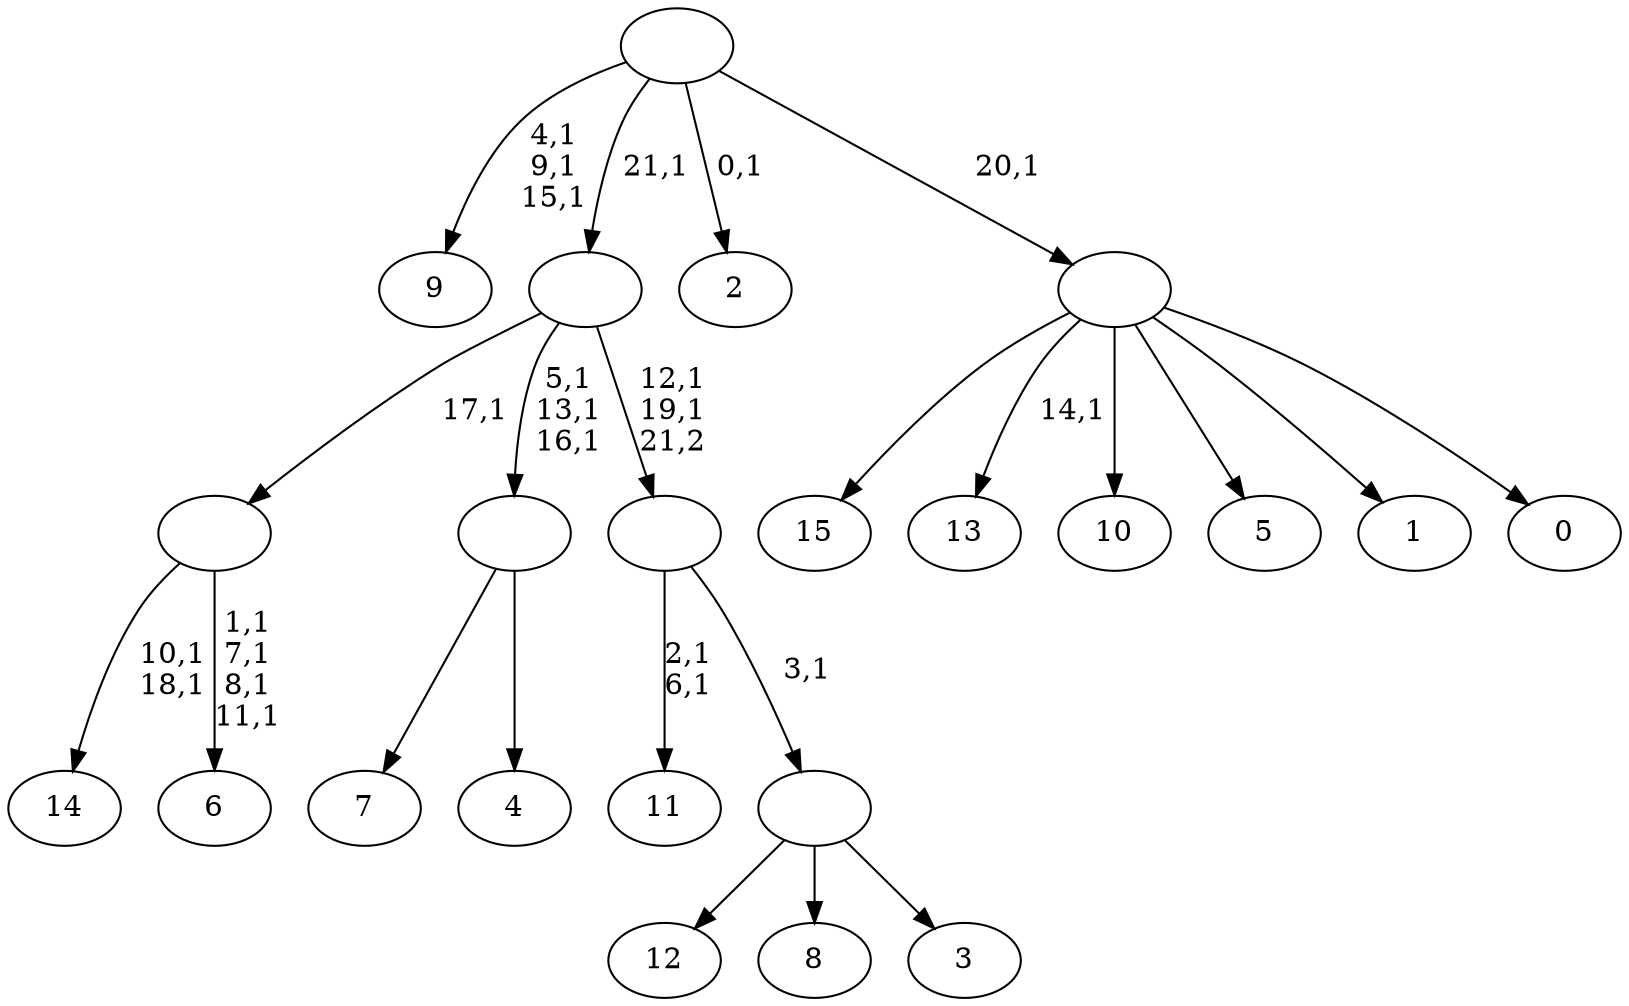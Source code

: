 digraph T {
	38 [label="15"]
	37 [label="14"]
	34 [label="13"]
	32 [label="12"]
	31 [label="11"]
	28 [label="10"]
	27 [label="9"]
	23 [label="8"]
	22 [label="7"]
	21 [label="6"]
	16 [label=""]
	15 [label="5"]
	14 [label="4"]
	13 [label=""]
	10 [label="3"]
	9 [label=""]
	8 [label=""]
	6 [label=""]
	5 [label="2"]
	3 [label="1"]
	2 [label="0"]
	1 [label=""]
	0 [label=""]
	16 -> 21 [label="1,1\n7,1\n8,1\n11,1"]
	16 -> 37 [label="10,1\n18,1"]
	13 -> 22 [label=""]
	13 -> 14 [label=""]
	9 -> 32 [label=""]
	9 -> 23 [label=""]
	9 -> 10 [label=""]
	8 -> 31 [label="2,1\n6,1"]
	8 -> 9 [label="3,1"]
	6 -> 8 [label="12,1\n19,1\n21,2"]
	6 -> 13 [label="5,1\n13,1\n16,1"]
	6 -> 16 [label="17,1"]
	1 -> 34 [label="14,1"]
	1 -> 38 [label=""]
	1 -> 28 [label=""]
	1 -> 15 [label=""]
	1 -> 3 [label=""]
	1 -> 2 [label=""]
	0 -> 5 [label="0,1"]
	0 -> 27 [label="4,1\n9,1\n15,1"]
	0 -> 6 [label="21,1"]
	0 -> 1 [label="20,1"]
}
